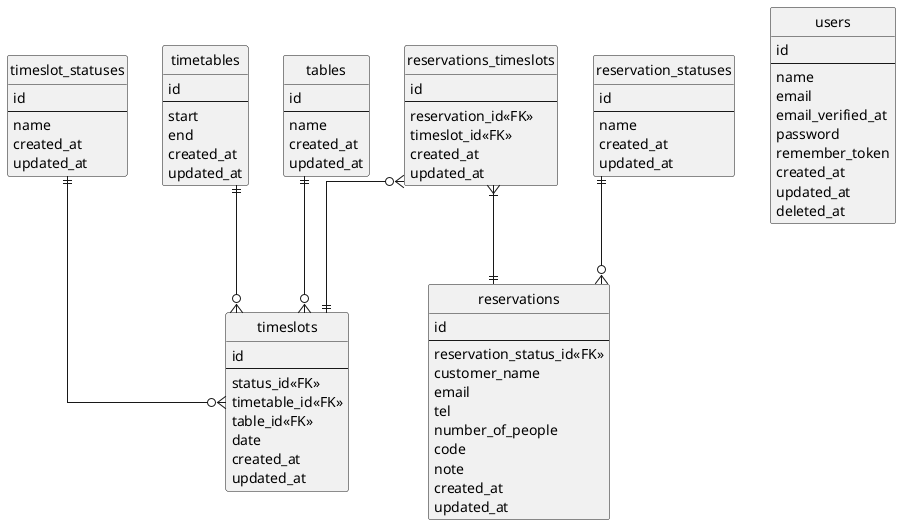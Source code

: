 @startuml yonde
' hide the spot
hide circle

' avoid problems with angled crows feet
skinparam linetype ortho


entity "timeslot_statuses" as timeslot_statuses {
  id
  --
  name
  created_at
  updated_at
}


entity "reservation_statuses" as reservation_statuses {
  id
  --
  name
  created_at
  updated_at
}

entity "users" as users {
  id
  --
  name
  email
  email_verified_at
  password
  remember_token
  created_at
  updated_at
  deleted_at
}

entity "timetables" as timetables {
  id
  --
  start
  end
  created_at
  updated_at
}

entity "tables" as tables {
  id
  --
  name
  created_at
  updated_at
}

entity "timeslots" as timeslots {
  id
  --
  status_id<<FK>>
  timetable_id<<FK>>
  table_id<<FK>>
  date
  created_at
  updated_at
}

entity "reservations" as reservations {
  id
  --
  reservation_status_id<<FK>>
  customer_name
  email
  tel
  number_of_people
  code
  note
  created_at
  updated_at
}

entity "reservations_timeslots" as reservations_timeslots {
  id
  --
  reservation_id<<FK>>
  timeslot_id<<FK>>
  created_at
  updated_at
}


timetables ||--o{ timeslots
tables ||--o{ timeslots
timeslot_statuses ||--o{ timeslots
reservation_statuses ||--o{ reservations
reservations_timeslots }o--|| timeslots
reservations_timeslots }|--|| reservations
@enduml
